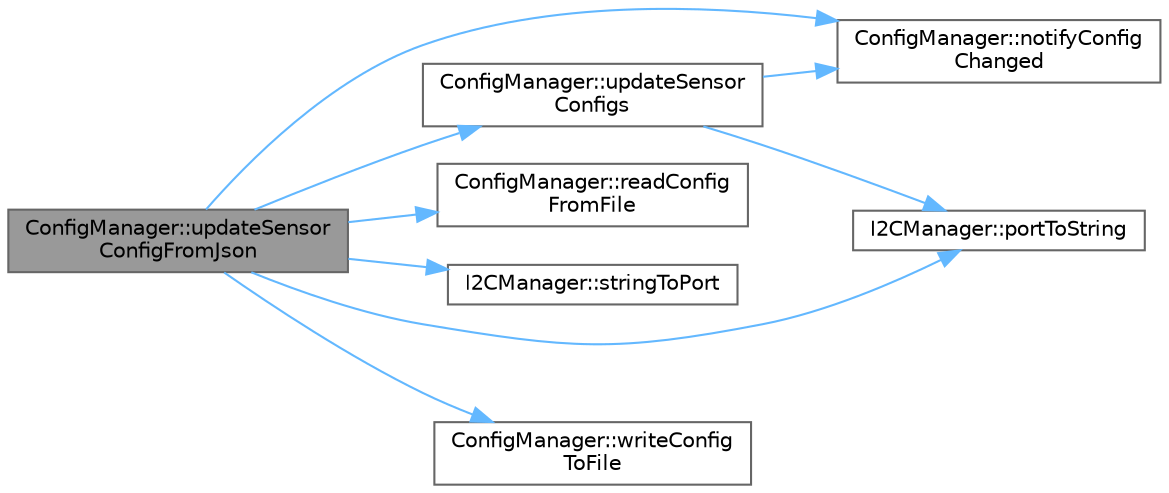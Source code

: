 digraph "ConfigManager::updateSensorConfigFromJson"
{
 // LATEX_PDF_SIZE
  bgcolor="transparent";
  edge [fontname=Helvetica,fontsize=10,labelfontname=Helvetica,labelfontsize=10];
  node [fontname=Helvetica,fontsize=10,shape=box,height=0.2,width=0.4];
  rankdir="LR";
  Node1 [id="Node000001",label="ConfigManager::updateSensor\lConfigFromJson",height=0.2,width=0.4,color="gray40", fillcolor="grey60", style="filled", fontcolor="black",tooltip=" "];
  Node1 -> Node2 [id="edge1_Node000001_Node000002",color="steelblue1",style="solid",tooltip=" "];
  Node2 [id="Node000002",label="ConfigManager::notifyConfig\lChanged",height=0.2,width=0.4,color="grey40", fillcolor="white", style="filled",URL="$class_config_manager.html#a0fdb87c9c3a3f96415d092396a49abfa",tooltip=" "];
  Node1 -> Node3 [id="edge2_Node000001_Node000003",color="steelblue1",style="solid",tooltip=" "];
  Node3 [id="Node000003",label="I2CManager::portToString",height=0.2,width=0.4,color="grey40", fillcolor="white", style="filled",URL="$class_i2_c_manager.html#ad9ebf3c8541e2fa0fd1131f3d68391de",tooltip="Convert I2CPort enum to string."];
  Node1 -> Node4 [id="edge3_Node000001_Node000004",color="steelblue1",style="solid",tooltip=" "];
  Node4 [id="Node000004",label="ConfigManager::readConfig\lFromFile",height=0.2,width=0.4,color="grey40", fillcolor="white", style="filled",URL="$class_config_manager.html#a42490c2c73a6c706b686ef29bc7a9413",tooltip=" "];
  Node1 -> Node5 [id="edge4_Node000001_Node000005",color="steelblue1",style="solid",tooltip=" "];
  Node5 [id="Node000005",label="I2CManager::stringToPort",height=0.2,width=0.4,color="grey40", fillcolor="white", style="filled",URL="$class_i2_c_manager.html#a25ce4fa452bb9441a46e8fc956e9c3a2",tooltip="Convert a string port name to I2CPort enum."];
  Node1 -> Node6 [id="edge5_Node000001_Node000006",color="steelblue1",style="solid",tooltip=" "];
  Node6 [id="Node000006",label="ConfigManager::updateSensor\lConfigs",height=0.2,width=0.4,color="grey40", fillcolor="white", style="filled",URL="$class_config_manager.html#ac224a48d40874fc3cd6c0964fd4235c8",tooltip=" "];
  Node6 -> Node2 [id="edge6_Node000006_Node000002",color="steelblue1",style="solid",tooltip=" "];
  Node6 -> Node3 [id="edge7_Node000006_Node000003",color="steelblue1",style="solid",tooltip=" "];
  Node1 -> Node7 [id="edge8_Node000001_Node000007",color="steelblue1",style="solid",tooltip=" "];
  Node7 [id="Node000007",label="ConfigManager::writeConfig\lToFile",height=0.2,width=0.4,color="grey40", fillcolor="white", style="filled",URL="$class_config_manager.html#a9701bc74bdadf276a528780a07ed931d",tooltip=" "];
}
